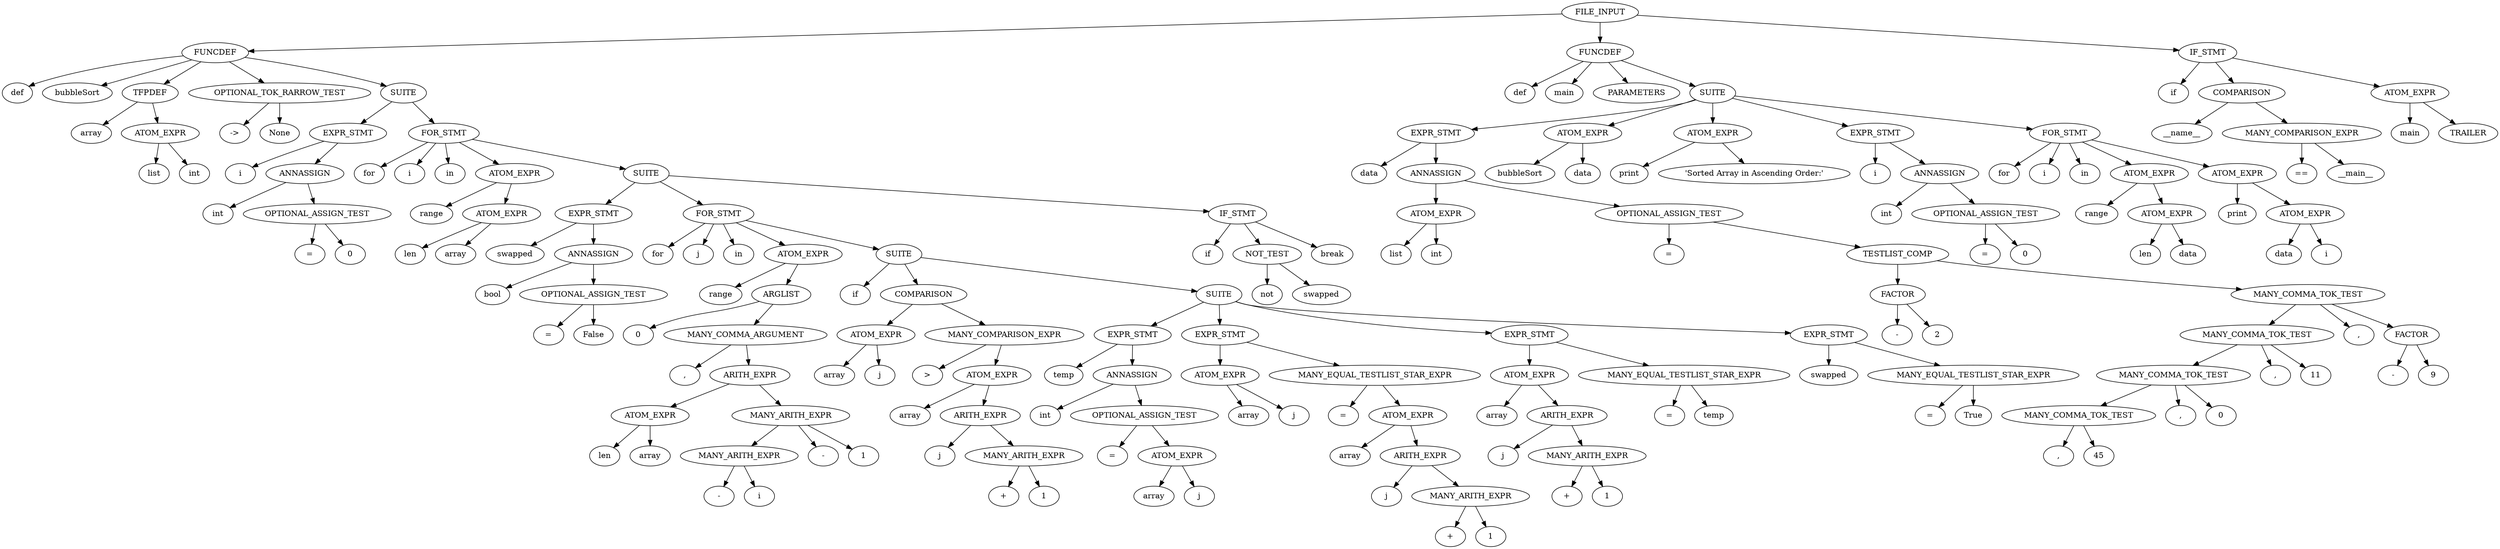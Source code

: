digraph ast {
Node1055[label="FILE_INPUT"]
Node619[label="FUNCDEF"]
Node620[label="def"]
Node619-> Node620
Node0[label="bubbleSort"]
Node619-> Node0
Node35[label="TFPDEF"]
Node1[label="array"]
Node35-> Node1
Node21[label="ATOM_EXPR"]
Node2[label="list"]
Node21-> Node2
Node3[label="int"]
Node21-> Node3
Node35-> Node21
Node619-> Node35
Node53[label="OPTIONAL_TOK_RARROW_TEST"]
Node54[label="->"]
Node53-> Node54
Node40[label="None"]
Node53-> Node40
Node619-> Node53
Node618[label="SUITE"]
Node98[label="EXPR_STMT"]
Node55[label="i"]
Node98-> Node55
Node96[label="ANNASSIGN"]
Node68[label="int"]
Node96-> Node68
Node94[label="OPTIONAL_ASSIGN_TEST"]
Node95[label="="]
Node94-> Node95
Node81[label="0"]
Node94-> Node81
Node96-> Node94
Node98-> Node96
Node618-> Node98
Node614[label="FOR_STMT"]
Node615[label="for"]
Node614-> Node615
Node100[label="i"]
Node614-> Node100
Node616[label="in"]
Node614-> Node616
Node149[label="ATOM_EXPR"]
Node110[label="range"]
Node149-> Node110
Node131[label="ATOM_EXPR"]
Node111[label="len"]
Node131-> Node111
Node112[label="array"]
Node131-> Node112
Node149-> Node131
Node614-> Node149
Node613[label="SUITE"]
Node205[label="EXPR_STMT"]
Node162[label="swapped"]
Node205-> Node162
Node203[label="ANNASSIGN"]
Node175[label="bool"]
Node203-> Node175
Node201[label="OPTIONAL_ASSIGN_TEST"]
Node202[label="="]
Node201-> Node202
Node188[label="False"]
Node201-> Node188
Node203-> Node201
Node205-> Node203
Node613-> Node205
Node588[label="FOR_STMT"]
Node589[label="for"]
Node588-> Node589
Node207[label="j"]
Node588-> Node207
Node590[label="in"]
Node588-> Node590
Node284[label="ATOM_EXPR"]
Node217[label="range"]
Node284-> Node217
Node279[label="ARGLIST"]
Node218[label="0"]
Node279-> Node218
Node277[label="MANY_COMMA_ARGUMENT"]
Node278[label=","]
Node277-> Node278
Node267[label="ARITH_EXPR"]
Node252[label="ATOM_EXPR"]
Node232[label="len"]
Node252-> Node232
Node233[label="array"]
Node252-> Node233
Node267-> Node252
Node265[label="MANY_ARITH_EXPR"]
Node259[label="MANY_ARITH_EXPR"]
Node260[label="-"]
Node259-> Node260
Node255[label="i"]
Node259-> Node255
Node265-> Node259
Node266[label="-"]
Node265-> Node266
Node261[label="1"]
Node265-> Node261
Node267-> Node265
Node277-> Node267
Node279-> Node277
Node284-> Node279
Node588-> Node284
Node585[label="SUITE"]
Node586[label="if"]
Node585-> Node586
Node359[label="COMPARISON"]
Node316[label="ATOM_EXPR"]
Node297[label="array"]
Node316-> Node297
Node298[label="j"]
Node316-> Node298
Node359-> Node316
Node358[label="MANY_COMPARISON_EXPR"]
Node324[label=">"]
Node358-> Node324
Node350[label="ATOM_EXPR"]
Node325[label="array"]
Node350-> Node325
Node336[label="ARITH_EXPR"]
Node326[label="j"]
Node336-> Node326
Node334[label="MANY_ARITH_EXPR"]
Node335[label="+"]
Node334-> Node335
Node330[label="1"]
Node334-> Node330
Node336-> Node334
Node350-> Node336
Node358-> Node350
Node359-> Node358
Node585-> Node359
Node584[label="SUITE"]
Node424[label="EXPR_STMT"]
Node363[label="temp"]
Node424-> Node363
Node422[label="ANNASSIGN"]
Node376[label="int"]
Node422-> Node376
Node420[label="OPTIONAL_ASSIGN_TEST"]
Node421[label="="]
Node420-> Node421
Node408[label="ATOM_EXPR"]
Node389[label="array"]
Node408-> Node389
Node390[label="j"]
Node408-> Node390
Node420-> Node408
Node422-> Node420
Node424-> Node422
Node584-> Node424
Node496[label="EXPR_STMT"]
Node445[label="ATOM_EXPR"]
Node426[label="array"]
Node445-> Node426
Node427[label="j"]
Node445-> Node427
Node496-> Node445
Node494[label="MANY_EQUAL_TESTLIST_STAR_EXPR"]
Node495[label="="]
Node494-> Node495
Node482[label="ATOM_EXPR"]
Node457[label="array"]
Node482-> Node457
Node468[label="ARITH_EXPR"]
Node458[label="j"]
Node468-> Node458
Node466[label="MANY_ARITH_EXPR"]
Node467[label="+"]
Node466-> Node467
Node462[label="1"]
Node466-> Node462
Node468-> Node466
Node482-> Node468
Node494-> Node482
Node496-> Node494
Node584-> Node496
Node551[label="EXPR_STMT"]
Node524[label="ATOM_EXPR"]
Node499[label="array"]
Node524-> Node499
Node510[label="ARITH_EXPR"]
Node500[label="j"]
Node510-> Node500
Node508[label="MANY_ARITH_EXPR"]
Node509[label="+"]
Node508-> Node509
Node504[label="1"]
Node508-> Node504
Node510-> Node508
Node524-> Node510
Node551-> Node524
Node549[label="MANY_EQUAL_TESTLIST_STAR_EXPR"]
Node550[label="="]
Node549-> Node550
Node536[label="temp"]
Node549-> Node536
Node551-> Node549
Node584-> Node551
Node582[label="EXPR_STMT"]
Node554[label="swapped"]
Node582-> Node554
Node580[label="MANY_EQUAL_TESTLIST_STAR_EXPR"]
Node581[label="="]
Node580-> Node581
Node567[label="True"]
Node580-> Node567
Node582-> Node580
Node584-> Node582
Node585-> Node584
Node588-> Node585
Node613-> Node588
Node610[label="IF_STMT"]
Node611[label="if"]
Node610-> Node611
Node603[label="NOT_TEST"]
Node604[label="not"]
Node603-> Node604
Node593[label="swapped"]
Node603-> Node593
Node610-> Node603
Node608[label="break"]
Node610-> Node608
Node613-> Node610
Node614-> Node613
Node618-> Node614
Node619-> Node618
Node1055-> Node619
Node1005[label="FUNCDEF"]
Node1006[label="def"]
Node1005-> Node1006
Node623[label="main"]
Node1005-> Node623
Node624[label="PARAMETERS"]
Node1005-> Node624
Node1004[label="SUITE"]
Node768[label="EXPR_STMT"]
Node627[label="data"]
Node768-> Node627
Node766[label="ANNASSIGN"]
Node659[label="ATOM_EXPR"]
Node640[label="list"]
Node659-> Node640
Node641[label="int"]
Node659-> Node641
Node766-> Node659
Node764[label="OPTIONAL_ASSIGN_TEST"]
Node765[label="="]
Node764-> Node765
Node748[label="TESTLIST_COMP"]
Node674[label="FACTOR"]
Node675[label="-"]
Node674-> Node675
Node671[label="2"]
Node674-> Node671
Node748-> Node674
Node746[label="MANY_COMMA_TOK_TEST"]
Node729[label="MANY_COMMA_TOK_TEST"]
Node714[label="MANY_COMMA_TOK_TEST"]
Node699[label="MANY_COMMA_TOK_TEST"]
Node700[label=","]
Node699-> Node700
Node686[label="45"]
Node699-> Node686
Node714-> Node699
Node715[label=","]
Node714-> Node715
Node701[label="0"]
Node714-> Node701
Node729-> Node714
Node730[label=","]
Node729-> Node730
Node716[label="11"]
Node729-> Node716
Node746-> Node729
Node747[label=","]
Node746-> Node747
Node734[label="FACTOR"]
Node735[label="-"]
Node734-> Node735
Node731[label="9"]
Node734-> Node731
Node746-> Node734
Node748-> Node746
Node764-> Node748
Node766-> Node764
Node768-> Node766
Node1004-> Node768
Node790[label="ATOM_EXPR"]
Node770[label="bubbleSort"]
Node790-> Node770
Node771[label="data"]
Node790-> Node771
Node1004-> Node790
Node825[label="ATOM_EXPR"]
Node805[label="print"]
Node825-> Node805
Node806[label="'Sorted Array in Ascending Order:'"]
Node825-> Node806
Node1004-> Node825
Node883[label="EXPR_STMT"]
Node840[label="i"]
Node883-> Node840
Node881[label="ANNASSIGN"]
Node853[label="int"]
Node881-> Node853
Node879[label="OPTIONAL_ASSIGN_TEST"]
Node880[label="="]
Node879-> Node880
Node866[label="0"]
Node879-> Node866
Node881-> Node879
Node883-> Node881
Node1004-> Node883
Node1000[label="FOR_STMT"]
Node1001[label="for"]
Node1000-> Node1001
Node886[label="i"]
Node1000-> Node886
Node1002[label="in"]
Node1000-> Node1002
Node935[label="ATOM_EXPR"]
Node896[label="range"]
Node935-> Node896
Node917[label="ATOM_EXPR"]
Node897[label="len"]
Node917-> Node897
Node898[label="data"]
Node917-> Node898
Node935-> Node917
Node1000-> Node935
Node986[label="ATOM_EXPR"]
Node948[label="print"]
Node986-> Node948
Node968[label="ATOM_EXPR"]
Node949[label="data"]
Node968-> Node949
Node950[label="i"]
Node968-> Node950
Node986-> Node968
Node1000-> Node986
Node1004-> Node1000
Node1005-> Node1004
Node1055-> Node1005
Node1052[label="IF_STMT"]
Node1053[label="if"]
Node1052-> Node1053
Node1029[label="COMPARISON"]
Node1009[label="__name__"]
Node1029-> Node1009
Node1028[label="MANY_COMPARISON_EXPR"]
Node1018[label="=="]
Node1028-> Node1018
Node1019[label="__main__"]
Node1028-> Node1019
Node1029-> Node1028
Node1052-> Node1029
Node1038[label="ATOM_EXPR"]
Node1033[label="main"]
Node1038-> Node1033
Node1034[label="TRAILER"]
Node1038-> Node1034
Node1052-> Node1038
Node1055-> Node1052
}
